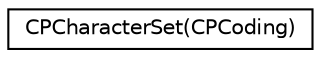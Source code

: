 digraph "Graphical Class Hierarchy"
{
  edge [fontname="Helvetica",fontsize="10",labelfontname="Helvetica",labelfontsize="10"];
  node [fontname="Helvetica",fontsize="10",shape=record];
  rankdir="LR";
  Node1 [label="CPCharacterSet(CPCoding)",height=0.2,width=0.4,color="black", fillcolor="white", style="filled",URL="$category_c_p_character_set_07_c_p_coding_08.html"];
}
